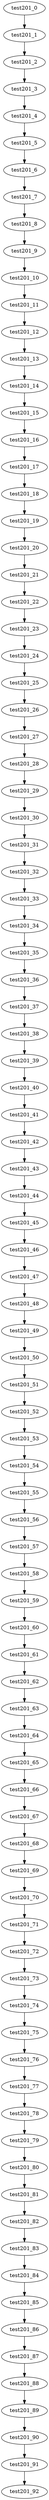 digraph G {
test201_0->test201_1;
test201_1->test201_2;
test201_2->test201_3;
test201_3->test201_4;
test201_4->test201_5;
test201_5->test201_6;
test201_6->test201_7;
test201_7->test201_8;
test201_8->test201_9;
test201_9->test201_10;
test201_10->test201_11;
test201_11->test201_12;
test201_12->test201_13;
test201_13->test201_14;
test201_14->test201_15;
test201_15->test201_16;
test201_16->test201_17;
test201_17->test201_18;
test201_18->test201_19;
test201_19->test201_20;
test201_20->test201_21;
test201_21->test201_22;
test201_22->test201_23;
test201_23->test201_24;
test201_24->test201_25;
test201_25->test201_26;
test201_26->test201_27;
test201_27->test201_28;
test201_28->test201_29;
test201_29->test201_30;
test201_30->test201_31;
test201_31->test201_32;
test201_32->test201_33;
test201_33->test201_34;
test201_34->test201_35;
test201_35->test201_36;
test201_36->test201_37;
test201_37->test201_38;
test201_38->test201_39;
test201_39->test201_40;
test201_40->test201_41;
test201_41->test201_42;
test201_42->test201_43;
test201_43->test201_44;
test201_44->test201_45;
test201_45->test201_46;
test201_46->test201_47;
test201_47->test201_48;
test201_48->test201_49;
test201_49->test201_50;
test201_50->test201_51;
test201_51->test201_52;
test201_52->test201_53;
test201_53->test201_54;
test201_54->test201_55;
test201_55->test201_56;
test201_56->test201_57;
test201_57->test201_58;
test201_58->test201_59;
test201_59->test201_60;
test201_60->test201_61;
test201_61->test201_62;
test201_62->test201_63;
test201_63->test201_64;
test201_64->test201_65;
test201_65->test201_66;
test201_66->test201_67;
test201_67->test201_68;
test201_68->test201_69;
test201_69->test201_70;
test201_70->test201_71;
test201_71->test201_72;
test201_72->test201_73;
test201_73->test201_74;
test201_74->test201_75;
test201_75->test201_76;
test201_76->test201_77;
test201_77->test201_78;
test201_78->test201_79;
test201_79->test201_80;
test201_80->test201_81;
test201_81->test201_82;
test201_82->test201_83;
test201_83->test201_84;
test201_84->test201_85;
test201_85->test201_86;
test201_86->test201_87;
test201_87->test201_88;
test201_88->test201_89;
test201_89->test201_90;
test201_90->test201_91;
test201_91->test201_92;

}
